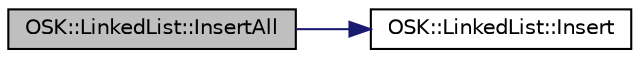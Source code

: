digraph "OSK::LinkedList::InsertAll"
{
 // LATEX_PDF_SIZE
  edge [fontname="Helvetica",fontsize="10",labelfontname="Helvetica",labelfontsize="10"];
  node [fontname="Helvetica",fontsize="10",shape=record];
  rankdir="LR";
  Node1 [label="OSK::LinkedList::InsertAll",height=0.2,width=0.4,color="black", fillcolor="grey75", style="filled", fontcolor="black",tooltip="Añade los elementos de la otra lista a esta lista."];
  Node1 -> Node2 [color="midnightblue",fontsize="10",style="solid",fontname="Helvetica"];
  Node2 [label="OSK::LinkedList::Insert",height=0.2,width=0.4,color="black", fillcolor="white", style="filled",URL="$class_o_s_k_1_1_linked_list.html#a8fa021e2fec2e977c18544e6e5807963",tooltip="Añade un elemento a la lista."];
}
